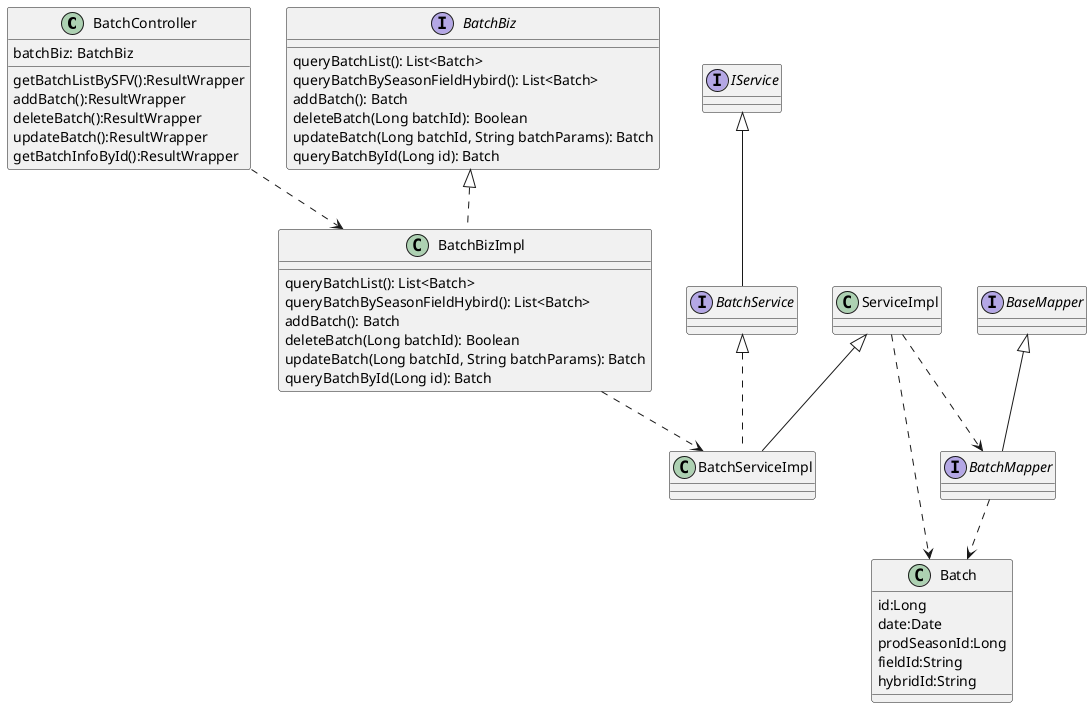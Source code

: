 @startuml

BatchController ..> BatchBizImpl
BatchBizImpl ..> BatchServiceImpl
ServiceImpl ..> BatchMapper
ServiceImpl ..> Batch
BatchMapper ..> Batch

'===================================
class BatchController{
getBatchListBySFV():ResultWrapper
addBatch():ResultWrapper
deleteBatch():ResultWrapper
updateBatch():ResultWrapper
getBatchInfoById():ResultWrapper
batchBiz: BatchBiz
}

class BatchBizImpl implements BatchBiz{
queryBatchList(): List<Batch>
queryBatchBySeasonFieldHybird(): List<Batch>
addBatch(): Batch
deleteBatch(Long batchId): Boolean
updateBatch(Long batchId, String batchParams): Batch
queryBatchById(Long id): Batch
}

interface BatchBiz {
queryBatchList(): List<Batch>
queryBatchBySeasonFieldHybird(): List<Batch>
addBatch(): Batch
deleteBatch(Long batchId): Boolean
updateBatch(Long batchId, String batchParams): Batch
queryBatchById(Long id): Batch
}

class BatchServiceImpl extends ServiceImpl implements BatchService
interface BatchService implements IService
interface BatchMapper implements BaseMapper

class Batch{
id:Long
date:Date
prodSeasonId:Long
fieldId:String
hybridId:String
}

@enduml